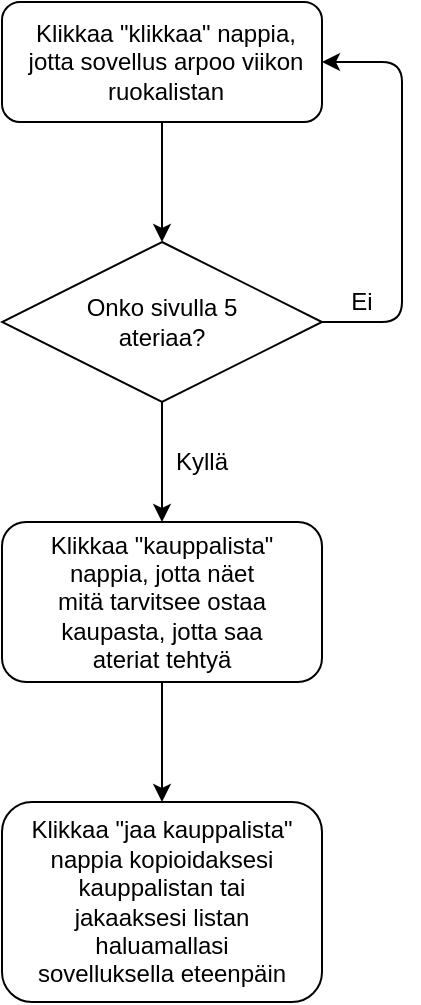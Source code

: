 <mxfile version="14.4.4" type="github">
  <diagram id="VvX6Zku8bZ4wtT6LTTku" name="Page-1">
    <mxGraphModel dx="1422" dy="762" grid="1" gridSize="10" guides="1" tooltips="1" connect="1" arrows="1" fold="1" page="1" pageScale="1" pageWidth="827" pageHeight="1169" math="0" shadow="0">
      <root>
        <mxCell id="0" />
        <mxCell id="1" parent="0" />
        <mxCell id="gGHttt-Du8O3Mw2iP0_4-1" value="" style="rounded=1;whiteSpace=wrap;html=1;" parent="1" vertex="1">
          <mxGeometry x="320" y="80" width="160" height="60" as="geometry" />
        </mxCell>
        <mxCell id="gGHttt-Du8O3Mw2iP0_4-2" value="" style="rhombus;whiteSpace=wrap;html=1;" parent="1" vertex="1">
          <mxGeometry x="320" y="200" width="160" height="80" as="geometry" />
        </mxCell>
        <mxCell id="gGHttt-Du8O3Mw2iP0_4-3" value="" style="endArrow=classic;html=1;entryX=0.5;entryY=0;entryDx=0;entryDy=0;exitX=0.5;exitY=1;exitDx=0;exitDy=0;" parent="1" source="gGHttt-Du8O3Mw2iP0_4-1" target="gGHttt-Du8O3Mw2iP0_4-2" edge="1">
          <mxGeometry width="50" height="50" relative="1" as="geometry">
            <mxPoint x="380" y="190" as="sourcePoint" />
            <mxPoint x="430" y="140" as="targetPoint" />
          </mxGeometry>
        </mxCell>
        <mxCell id="gGHttt-Du8O3Mw2iP0_4-4" value="" style="endArrow=classic;html=1;entryX=1;entryY=0.5;entryDx=0;entryDy=0;" parent="1" source="gGHttt-Du8O3Mw2iP0_4-2" target="gGHttt-Du8O3Mw2iP0_4-1" edge="1">
          <mxGeometry width="50" height="50" relative="1" as="geometry">
            <mxPoint x="450" y="290" as="sourcePoint" />
            <mxPoint x="520.711" y="240" as="targetPoint" />
            <Array as="points">
              <mxPoint x="520" y="240" />
              <mxPoint x="520" y="110" />
            </Array>
          </mxGeometry>
        </mxCell>
        <mxCell id="gGHttt-Du8O3Mw2iP0_4-5" value="" style="endArrow=classic;html=1;exitX=0.5;exitY=1;exitDx=0;exitDy=0;entryX=0.5;entryY=0;entryDx=0;entryDy=0;" parent="1" source="gGHttt-Du8O3Mw2iP0_4-2" target="gGHttt-Du8O3Mw2iP0_4-6" edge="1">
          <mxGeometry width="50" height="50" relative="1" as="geometry">
            <mxPoint x="424" y="150" as="sourcePoint" />
            <mxPoint x="414" y="340" as="targetPoint" />
            <Array as="points" />
          </mxGeometry>
        </mxCell>
        <mxCell id="gGHttt-Du8O3Mw2iP0_4-6" value="" style="rounded=1;whiteSpace=wrap;html=1;" parent="1" vertex="1">
          <mxGeometry x="320" y="340" width="160" height="80" as="geometry" />
        </mxCell>
        <mxCell id="gGHttt-Du8O3Mw2iP0_4-7" value="" style="rounded=1;whiteSpace=wrap;html=1;" parent="1" vertex="1">
          <mxGeometry x="320" y="480" width="160" height="100" as="geometry" />
        </mxCell>
        <mxCell id="gGHttt-Du8O3Mw2iP0_4-11" value="Klikkaa &quot;klikkaa&quot; nappia, jotta sovellus arpoo viikon ruokalistan" style="text;html=1;strokeColor=none;fillColor=none;align=center;verticalAlign=middle;whiteSpace=wrap;rounded=0;" parent="1" vertex="1">
          <mxGeometry x="324" y="100" width="156" height="20" as="geometry" />
        </mxCell>
        <mxCell id="gGHttt-Du8O3Mw2iP0_4-13" value="" style="endArrow=classic;html=1;exitX=0.5;exitY=1;exitDx=0;exitDy=0;entryX=0.5;entryY=0;entryDx=0;entryDy=0;" parent="1" source="gGHttt-Du8O3Mw2iP0_4-6" target="gGHttt-Du8O3Mw2iP0_4-7" edge="1">
          <mxGeometry width="50" height="50" relative="1" as="geometry">
            <mxPoint x="410" y="290" as="sourcePoint" />
            <mxPoint x="410" y="350" as="targetPoint" />
            <Array as="points" />
          </mxGeometry>
        </mxCell>
        <mxCell id="gGHttt-Du8O3Mw2iP0_4-14" value="Onko sivulla 5 ateriaa?" style="text;html=1;strokeColor=none;fillColor=none;align=center;verticalAlign=middle;whiteSpace=wrap;rounded=0;" parent="1" vertex="1">
          <mxGeometry x="340" y="220" width="120" height="40" as="geometry" />
        </mxCell>
        <mxCell id="gGHttt-Du8O3Mw2iP0_4-15" value="Klikkaa &quot;kauppalista&quot; nappia, jotta näet mitä tarvitsee ostaa kaupasta, jotta saa ateriat tehtyä" style="text;html=1;strokeColor=none;fillColor=none;align=center;verticalAlign=middle;whiteSpace=wrap;rounded=0;" parent="1" vertex="1">
          <mxGeometry x="340" y="360" width="120" height="40" as="geometry" />
        </mxCell>
        <mxCell id="gGHttt-Du8O3Mw2iP0_4-16" value="Ei" style="text;html=1;strokeColor=none;fillColor=none;align=center;verticalAlign=middle;whiteSpace=wrap;rounded=0;" parent="1" vertex="1">
          <mxGeometry x="480" y="220" width="40" height="20" as="geometry" />
        </mxCell>
        <mxCell id="gGHttt-Du8O3Mw2iP0_4-17" value="Kyllä" style="text;html=1;strokeColor=none;fillColor=none;align=center;verticalAlign=middle;whiteSpace=wrap;rounded=0;" parent="1" vertex="1">
          <mxGeometry x="400" y="300" width="40" height="20" as="geometry" />
        </mxCell>
        <mxCell id="gGHttt-Du8O3Mw2iP0_4-19" style="edgeStyle=orthogonalEdgeStyle;rounded=0;orthogonalLoop=1;jettySize=auto;html=1;exitX=0.5;exitY=1;exitDx=0;exitDy=0;" parent="1" source="gGHttt-Du8O3Mw2iP0_4-15" target="gGHttt-Du8O3Mw2iP0_4-15" edge="1">
          <mxGeometry relative="1" as="geometry" />
        </mxCell>
        <mxCell id="gGHttt-Du8O3Mw2iP0_4-20" value="Klikkaa &quot;jaa kauppalista&quot; nappia kopioidaksesi kauppalistan tai jakaaksesi listan haluamallasi sovelluksella eteenpäin" style="text;html=1;strokeColor=none;fillColor=none;align=center;verticalAlign=middle;whiteSpace=wrap;rounded=0;" parent="1" vertex="1">
          <mxGeometry x="330" y="485" width="140" height="90" as="geometry" />
        </mxCell>
      </root>
    </mxGraphModel>
  </diagram>
</mxfile>
